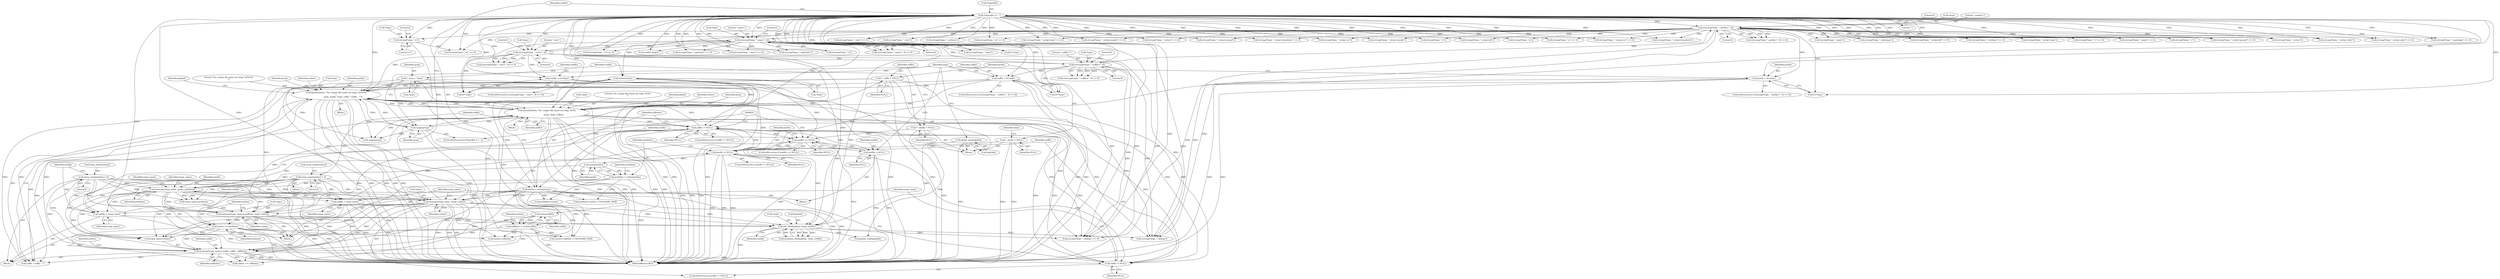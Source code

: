 digraph "0_Android_9d4853418ab2f754c2b63e091c29c5529b8b86ca_167@pointer" {
"1000413" [label="(Call,strcmp(*argv, \"-w\"))"];
"1000485" [label="(Call,(*argv)[0] == '-')"];
"1000280" [label="(Call,strncmp(*argv, \"--prefix=\", 9))"];
"1000265" [label="(Call,strncmp(*argv, \"--suffix=\", 9))"];
"1000250" [label="(Call,strncmp(*argv, \"--out=\", 6))"];
"1000173" [label="(Call,strncmp(*argv, \"--max=\", 6))"];
"1000523" [label="(Call,fprintf(stderr, \"%s: output file name too long: %s%s%s\n\",\n                     prog, prefix, *argv, suffix ? suffix : \"\"))"];
"1000589" [label="(Call,fprintf(stderr, \"%s: output file name too long: %s%s\n\",\n                     prog, *argv, suffix))"];
"1000111" [label="(Call,*  prog = *argv)"];
"1000491" [label="(Call,usage(prog))"];
"1000498" [label="(Call,strlen(*argv))"];
"1000562" [label="(Call,memcpy(temp_name, *argv, outlen))"];
"1000567" [label="(Call,temp_name[outlen] = 0)"];
"1000611" [label="(Call,temp_name[outlen] = 0)"];
"1000540" [label="(Call,memcpy(temp_name, prefix, prefixlen))"];
"1000514" [label="(Call,strlen(prefix))"];
"1000507" [label="(Call,prefix != NULL)"];
"1000124" [label="(Call,*  prefix = NULL)"];
"1000286" [label="(Call,prefix = 9+*argv)"];
"1000502" [label="(Call,outfile == NULL)"];
"1000116" [label="(Call,*  outfile = NULL)"];
"1000629" [label="(Call,outfile = NULL)"];
"1000573" [label="(Call,suffix != NULL)"];
"1000559" [label="(Call,suffix != NULL)"];
"1000120" [label="(Call,*  suffix = NULL)"];
"1000271" [label="(Call,suffix = 9+*argv)"];
"1000602" [label="(Call,memcpy(temp_name+outlen, suffix, suffixlen))"];
"1000496" [label="(Call,outlen = strlen(*argv))"];
"1000551" [label="(Call,outlen += prefixlen)"];
"1000544" [label="(Call,memcpy(temp_name+prefixlen, *argv, outlen))"];
"1000580" [label="(Call,strlen(suffix))"];
"1000578" [label="(Call,suffixlen = strlen(suffix))"];
"1000554" [label="(Call,outfile = temp_name)"];
"1000256" [label="(Call,outfile = 6+*argv)"];
"1000512" [label="(Call,prefixlen = strlen(prefix))"];
"1000621" [label="(Call,one_file(&global, *argv, outfile))"];
"1000132" [label="(Call,global_init(&global))"];
"1000616" [label="(Call,outfile = temp_name)"];
"1000432" [label="(Call,strcmp(*argv, \"-q\") == 0)"];
"1000120" [label="(Call,*  suffix = NULL)"];
"1000490" [label="(Literal,'-')"];
"1000433" [label="(Call,strcmp(*argv, \"-q\"))"];
"1000307" [label="(Call,strcmp(*argv, \"--strip=crc\") == 0)"];
"1000588" [label="(Block,)"];
"1000638" [label="(Call,global_end(&global))"];
"1000491" [label="(Call,usage(prog))"];
"1000295" [label="(Call,strcmp(*argv, \"--strip=none\"))"];
"1000387" [label="(Call,strcmp(*argv, \"--errors\"))"];
"1000621" [label="(Call,one_file(&global, *argv, outfile))"];
"1000129" [label="(Identifier,done)"];
"1000287" [label="(Identifier,prefix)"];
"1000606" [label="(Identifier,suffix)"];
"1000518" [label="(Call,prefixlen+outlen)"];
"1000550" [label="(Identifier,outlen)"];
"1000254" [label="(Literal,6)"];
"1000564" [label="(Call,*argv)"];
"1000269" [label="(Literal,9)"];
"1000406" [label="(Call,strcmp(*argv, \"--warnings\") == 0)"];
"1000541" [label="(Identifier,temp_name)"];
"1000551" [label="(Call,outlen += prefixlen)"];
"1000624" [label="(Call,*argv)"];
"1000566" [label="(Identifier,outlen)"];
"1000272" [label="(Identifier,suffix)"];
"1000255" [label="(Literal,0)"];
"1000186" [label="(Call,atol(6+*argv))"];
"1000528" [label="(Call,*argv)"];
"1000507" [label="(Call,prefix != NULL)"];
"1000523" [label="(Call,fprintf(stderr, \"%s: output file name too long: %s%s%s\n\",\n                     prog, prefix, *argv, suffix ? suffix : \"\"))"];
"1000499" [label="(Call,*argv)"];
"1000608" [label="(Call,outlen += suffixlen)"];
"1000561" [label="(Identifier,NULL)"];
"1000590" [label="(Identifier,stderr)"];
"1000187" [label="(Call,6+*argv)"];
"1000611" [label="(Call,temp_name[outlen] = 0)"];
"1000138" [label="(Identifier,argc)"];
"1000486" [label="(Call,(*argv)[0])"];
"1000517" [label="(Call,prefixlen+outlen > FILENAME_MAX)"];
"1000545" [label="(Call,temp_name+prefixlen)"];
"1000346" [label="(Call,strcmp(*argv, \"--strip=transform\") == 0)"];
"1000584" [label="(Call,outlen+suffixlen)"];
"1000475" [label="(Call,strcmp(*argv, \"--test\") == 0)"];
"1000527" [label="(Identifier,prefix)"];
"1000321" [label="(Call,strcmp(*argv, \"--strip=unsafe\"))"];
"1000568" [label="(Call,temp_name[outlen])"];
"1000172" [label="(Call,strncmp(*argv, \"--max=\", 6) == 0)"];
"1000556" [label="(Identifier,temp_name)"];
"1000427" [label="(Call,strcmp(*argv, \"--quiet\"))"];
"1000603" [label="(Call,temp_name+outlen)"];
"1000413" [label="(Call,strcmp(*argv, \"-w\"))"];
"1000320" [label="(Call,strcmp(*argv, \"--strip=unsafe\") == 0)"];
"1000281" [label="(Call,*argv)"];
"1000251" [label="(Call,*argv)"];
"1000573" [label="(Call,suffix != NULL)"];
"1000635" [label="(Call,usage(prog))"];
"1000117" [label="(Identifier,outfile)"];
"1000174" [label="(Call,*argv)"];
"1000641" [label="(MethodReturn,RET)"];
"1000508" [label="(Identifier,prefix)"];
"1000248" [label="(ControlStructure,if (strncmp(*argv, \"--out=\", 6) == 0))"];
"1000204" [label="(Call,strcmp(*argv, \"--max\") == 0)"];
"1000288" [label="(Call,9+*argv)"];
"1000372" [label="(Call,strcmp(*argv, \"--strip=all\") == 0)"];
"1000124" [label="(Call,*  prefix = NULL)"];
"1000629" [label="(Call,outfile = NULL)"];
"1000176" [label="(Literal,\"--max=\")"];
"1000258" [label="(Call,6+*argv)"];
"1000592" [label="(Identifier,prog)"];
"1000589" [label="(Call,fprintf(stderr, \"%s: output file name too long: %s%s\n\",\n                     prog, *argv, suffix))"];
"1000273" [label="(Call,9+*argv)"];
"1000536" [label="(Identifier,global)"];
"1000268" [label="(Literal,\"--suffix=\")"];
"1000414" [label="(Call,*argv)"];
"1000122" [label="(Identifier,NULL)"];
"1000525" [label="(Literal,\"%s: output file name too long: %s%s%s\n\")"];
"1000555" [label="(Identifier,outfile)"];
"1000609" [label="(Identifier,outlen)"];
"1000543" [label="(Identifier,prefixlen)"];
"1000563" [label="(Identifier,temp_name)"];
"1000513" [label="(Identifier,prefixlen)"];
"1000552" [label="(Identifier,outlen)"];
"1000178" [label="(Literal,0)"];
"1000548" [label="(Call,*argv)"];
"1000266" [label="(Call,*argv)"];
"1000578" [label="(Call,suffixlen = strlen(suffix))"];
"1000270" [label="(Literal,0)"];
"1000544" [label="(Call,memcpy(temp_name+prefixlen, *argv, outlen))"];
"1000626" [label="(Identifier,outfile)"];
"1000284" [label="(Literal,9)"];
"1000464" [label="(Call,strcmp(*argv, \"-v\"))"];
"1000485" [label="(Call,(*argv)[0] == '-')"];
"1000360" [label="(Call,strcmp(*argv, \"--strip=color\"))"];
"1000526" [label="(Identifier,prog)"];
"1000286" [label="(Call,prefix = 9+*argv)"];
"1000496" [label="(Call,outlen = strlen(*argv))"];
"1000359" [label="(Call,strcmp(*argv, \"--strip=color\") == 0)"];
"1000546" [label="(Identifier,temp_name)"];
"1000581" [label="(Identifier,suffix)"];
"1000522" [label="(Block,)"];
"1000416" [label="(Literal,\"-w\")"];
"1000498" [label="(Call,strlen(*argv))"];
"1000173" [label="(Call,strncmp(*argv, \"--max=\", 6))"];
"1000113" [label="(Call,*argv)"];
"1000386" [label="(Call,strcmp(*argv, \"--errors\") == 0)"];
"1000505" [label="(Block,)"];
"1000236" [label="(Call,strcmp(*argv, \"-o\") == 0)"];
"1000515" [label="(Identifier,prefix)"];
"1000280" [label="(Call,strncmp(*argv, \"--prefix=\", 9))"];
"1000558" [label="(ControlStructure,if (suffix != NULL))"];
"1000502" [label="(Call,outfile == NULL)"];
"1000514" [label="(Call,strlen(prefix))"];
"1000559" [label="(Call,suffix != NULL)"];
"1000334" [label="(Call,strcmp(*argv, \"--strip=unused\"))"];
"1000144" [label="(Call,strcmp(*argv, \"--debug\") == 0)"];
"1000347" [label="(Call,strcmp(*argv, \"--strip=transform\"))"];
"1000554" [label="(Call,outfile = temp_name)"];
"1000476" [label="(Call,strcmp(*argv, \"--test\"))"];
"1000458" [label="(Call,strcmp(*argv, \"--verbose\"))"];
"1000265" [label="(Call,strncmp(*argv, \"--suffix=\", 9))"];
"1000283" [label="(Literal,\"--prefix=\")"];
"1000580" [label="(Call,strlen(suffix))"];
"1000622" [label="(Call,&global)"];
"1000126" [label="(Identifier,NULL)"];
"1000504" [label="(Identifier,NULL)"];
"1000572" [label="(ControlStructure,if (suffix != NULL))"];
"1000294" [label="(Call,strcmp(*argv, \"--strip=none\") == 0)"];
"1000509" [label="(Identifier,NULL)"];
"1000373" [label="(Call,strcmp(*argv, \"--strip=all\"))"];
"1000412" [label="(Call,strcmp(*argv, \"-w\") == 0)"];
"1000542" [label="(Identifier,prefix)"];
"1000492" [label="(Identifier,prog)"];
"1000177" [label="(Literal,6)"];
"1000607" [label="(Identifier,suffixlen)"];
"1000231" [label="(Call,strcmp(*argv, \"--optimize\"))"];
"1000112" [label="(Identifier,prog)"];
"1000617" [label="(Identifier,outfile)"];
"1000510" [label="(Block,)"];
"1000512" [label="(Call,prefixlen = strlen(prefix))"];
"1000595" [label="(Identifier,suffix)"];
"1000257" [label="(Identifier,outfile)"];
"1000553" [label="(Identifier,prefixlen)"];
"1000417" [label="(Literal,0)"];
"1000579" [label="(Identifier,suffixlen)"];
"1000249" [label="(Call,strncmp(*argv, \"--out=\", 6) == 0)"];
"1000497" [label="(Identifier,outlen)"];
"1000619" [label="(Call,(void)one_file(&global, *argv, outfile))"];
"1000132" [label="(Call,global_init(&global))"];
"1000583" [label="(Call,outlen+suffixlen > FILENAME_MAX)"];
"1000457" [label="(Call,strcmp(*argv, \"--verbose\") == 0)"];
"1000562" [label="(Call,memcpy(temp_name, *argv, outlen))"];
"1000278" [label="(ControlStructure,if (strncmp(*argv, \"--prefix=\", 9) == 0))"];
"1000540" [label="(Call,memcpy(temp_name, prefix, prefixlen))"];
"1000524" [label="(Identifier,stderr)"];
"1000279" [label="(Call,strncmp(*argv, \"--prefix=\", 9) == 0)"];
"1000256" [label="(Call,outfile = 6+*argv)"];
"1000271" [label="(Call,suffix = 9+*argv)"];
"1000593" [label="(Call,*argv)"];
"1000111" [label="(Call,*  prog = *argv)"];
"1000237" [label="(Call,strcmp(*argv, \"-o\"))"];
"1000612" [label="(Call,temp_name[outlen])"];
"1000145" [label="(Call,strcmp(*argv, \"--debug\"))"];
"1000530" [label="(Call,suffix ? suffix : \"\")"];
"1000205" [label="(Call,strcmp(*argv, \"--max\"))"];
"1000285" [label="(Literal,0)"];
"1000631" [label="(Identifier,NULL)"];
"1000250" [label="(Call,strncmp(*argv, \"--out=\", 6))"];
"1000308" [label="(Call,strcmp(*argv, \"--strip=crc\"))"];
"1000121" [label="(Identifier,suffix)"];
"1000591" [label="(Literal,\"%s: output file name too long: %s%s\n\")"];
"1000253" [label="(Literal,\"--out=\")"];
"1000616" [label="(Call,outfile = temp_name)"];
"1000618" [label="(Identifier,temp_name)"];
"1000602" [label="(Call,memcpy(temp_name+outlen, suffix, suffixlen))"];
"1000494" [label="(Block,)"];
"1000574" [label="(Identifier,suffix)"];
"1000519" [label="(Identifier,prefixlen)"];
"1000567" [label="(Call,temp_name[outlen] = 0)"];
"1000118" [label="(Identifier,NULL)"];
"1000506" [label="(ControlStructure,if (prefix != NULL))"];
"1000393" [label="(Call,strcmp(*argv, \"-e\"))"];
"1000392" [label="(Call,strcmp(*argv, \"-e\") == 0)"];
"1000576" [label="(Block,)"];
"1000571" [label="(Literal,0)"];
"1000125" [label="(Identifier,prefix)"];
"1000264" [label="(Call,strncmp(*argv, \"--suffix=\", 9) == 0)"];
"1000407" [label="(Call,strcmp(*argv, \"--warnings\"))"];
"1000463" [label="(Call,strcmp(*argv, \"-v\") == 0)"];
"1000575" [label="(Identifier,NULL)"];
"1000560" [label="(Identifier,suffix)"];
"1000503" [label="(Identifier,outfile)"];
"1000484" [label="(ControlStructure,if ((*argv)[0] == '-'))"];
"1000116" [label="(Call,*  outfile = NULL)"];
"1000630" [label="(Identifier,outfile)"];
"1000426" [label="(Call,strcmp(*argv, \"--quiet\") == 0)"];
"1000263" [label="(ControlStructure,if (strncmp(*argv, \"--suffix=\", 9) == 0))"];
"1000133" [label="(Call,&global)"];
"1000501" [label="(ControlStructure,if (outfile == NULL))"];
"1000333" [label="(Call,strcmp(*argv, \"--strip=unused\") == 0)"];
"1000585" [label="(Identifier,outlen)"];
"1000615" [label="(Literal,0)"];
"1000230" [label="(Call,strcmp(*argv, \"--optimize\") == 0)"];
"1000108" [label="(Block,)"];
"1000598" [label="(Identifier,global)"];
"1000569" [label="(Identifier,temp_name)"];
"1000413" -> "1000412"  [label="AST: "];
"1000413" -> "1000416"  [label="CFG: "];
"1000414" -> "1000413"  [label="AST: "];
"1000416" -> "1000413"  [label="AST: "];
"1000417" -> "1000413"  [label="CFG: "];
"1000413" -> "1000641"  [label="DDG: "];
"1000485" -> "1000413"  [label="DDG: "];
"1000280" -> "1000413"  [label="DDG: "];
"1000485" -> "1000484"  [label="AST: "];
"1000485" -> "1000490"  [label="CFG: "];
"1000486" -> "1000485"  [label="AST: "];
"1000490" -> "1000485"  [label="AST: "];
"1000492" -> "1000485"  [label="CFG: "];
"1000497" -> "1000485"  [label="CFG: "];
"1000485" -> "1000641"  [label="DDG: "];
"1000485" -> "1000641"  [label="DDG: "];
"1000485" -> "1000144"  [label="DDG: "];
"1000485" -> "1000145"  [label="DDG: "];
"1000485" -> "1000173"  [label="DDG: "];
"1000485" -> "1000186"  [label="DDG: "];
"1000485" -> "1000187"  [label="DDG: "];
"1000485" -> "1000204"  [label="DDG: "];
"1000485" -> "1000205"  [label="DDG: "];
"1000485" -> "1000230"  [label="DDG: "];
"1000485" -> "1000231"  [label="DDG: "];
"1000485" -> "1000236"  [label="DDG: "];
"1000485" -> "1000237"  [label="DDG: "];
"1000485" -> "1000250"  [label="DDG: "];
"1000485" -> "1000256"  [label="DDG: "];
"1000485" -> "1000258"  [label="DDG: "];
"1000485" -> "1000265"  [label="DDG: "];
"1000485" -> "1000271"  [label="DDG: "];
"1000485" -> "1000273"  [label="DDG: "];
"1000485" -> "1000280"  [label="DDG: "];
"1000485" -> "1000286"  [label="DDG: "];
"1000485" -> "1000288"  [label="DDG: "];
"1000485" -> "1000294"  [label="DDG: "];
"1000485" -> "1000295"  [label="DDG: "];
"1000485" -> "1000307"  [label="DDG: "];
"1000485" -> "1000308"  [label="DDG: "];
"1000485" -> "1000320"  [label="DDG: "];
"1000485" -> "1000321"  [label="DDG: "];
"1000485" -> "1000333"  [label="DDG: "];
"1000485" -> "1000334"  [label="DDG: "];
"1000485" -> "1000346"  [label="DDG: "];
"1000485" -> "1000347"  [label="DDG: "];
"1000485" -> "1000359"  [label="DDG: "];
"1000485" -> "1000360"  [label="DDG: "];
"1000485" -> "1000372"  [label="DDG: "];
"1000485" -> "1000373"  [label="DDG: "];
"1000485" -> "1000386"  [label="DDG: "];
"1000485" -> "1000387"  [label="DDG: "];
"1000485" -> "1000392"  [label="DDG: "];
"1000485" -> "1000393"  [label="DDG: "];
"1000485" -> "1000406"  [label="DDG: "];
"1000485" -> "1000407"  [label="DDG: "];
"1000485" -> "1000412"  [label="DDG: "];
"1000485" -> "1000426"  [label="DDG: "];
"1000485" -> "1000427"  [label="DDG: "];
"1000485" -> "1000432"  [label="DDG: "];
"1000485" -> "1000433"  [label="DDG: "];
"1000485" -> "1000457"  [label="DDG: "];
"1000485" -> "1000458"  [label="DDG: "];
"1000485" -> "1000463"  [label="DDG: "];
"1000485" -> "1000464"  [label="DDG: "];
"1000485" -> "1000475"  [label="DDG: "];
"1000485" -> "1000476"  [label="DDG: "];
"1000485" -> "1000498"  [label="DDG: "];
"1000485" -> "1000523"  [label="DDG: "];
"1000485" -> "1000544"  [label="DDG: "];
"1000485" -> "1000562"  [label="DDG: "];
"1000485" -> "1000589"  [label="DDG: "];
"1000485" -> "1000621"  [label="DDG: "];
"1000280" -> "1000279"  [label="AST: "];
"1000280" -> "1000284"  [label="CFG: "];
"1000281" -> "1000280"  [label="AST: "];
"1000283" -> "1000280"  [label="AST: "];
"1000284" -> "1000280"  [label="AST: "];
"1000285" -> "1000280"  [label="CFG: "];
"1000280" -> "1000144"  [label="DDG: "];
"1000280" -> "1000145"  [label="DDG: "];
"1000280" -> "1000173"  [label="DDG: "];
"1000280" -> "1000279"  [label="DDG: "];
"1000280" -> "1000279"  [label="DDG: "];
"1000280" -> "1000279"  [label="DDG: "];
"1000265" -> "1000280"  [label="DDG: "];
"1000280" -> "1000286"  [label="DDG: "];
"1000280" -> "1000288"  [label="DDG: "];
"1000280" -> "1000294"  [label="DDG: "];
"1000280" -> "1000295"  [label="DDG: "];
"1000280" -> "1000307"  [label="DDG: "];
"1000280" -> "1000308"  [label="DDG: "];
"1000280" -> "1000320"  [label="DDG: "];
"1000280" -> "1000321"  [label="DDG: "];
"1000280" -> "1000333"  [label="DDG: "];
"1000280" -> "1000334"  [label="DDG: "];
"1000280" -> "1000346"  [label="DDG: "];
"1000280" -> "1000347"  [label="DDG: "];
"1000280" -> "1000359"  [label="DDG: "];
"1000280" -> "1000360"  [label="DDG: "];
"1000280" -> "1000372"  [label="DDG: "];
"1000280" -> "1000373"  [label="DDG: "];
"1000280" -> "1000386"  [label="DDG: "];
"1000280" -> "1000387"  [label="DDG: "];
"1000280" -> "1000392"  [label="DDG: "];
"1000280" -> "1000393"  [label="DDG: "];
"1000280" -> "1000406"  [label="DDG: "];
"1000280" -> "1000407"  [label="DDG: "];
"1000280" -> "1000412"  [label="DDG: "];
"1000280" -> "1000426"  [label="DDG: "];
"1000280" -> "1000427"  [label="DDG: "];
"1000280" -> "1000432"  [label="DDG: "];
"1000280" -> "1000433"  [label="DDG: "];
"1000280" -> "1000457"  [label="DDG: "];
"1000280" -> "1000458"  [label="DDG: "];
"1000280" -> "1000463"  [label="DDG: "];
"1000280" -> "1000464"  [label="DDG: "];
"1000280" -> "1000475"  [label="DDG: "];
"1000280" -> "1000476"  [label="DDG: "];
"1000280" -> "1000498"  [label="DDG: "];
"1000265" -> "1000264"  [label="AST: "];
"1000265" -> "1000269"  [label="CFG: "];
"1000266" -> "1000265"  [label="AST: "];
"1000268" -> "1000265"  [label="AST: "];
"1000269" -> "1000265"  [label="AST: "];
"1000270" -> "1000265"  [label="CFG: "];
"1000265" -> "1000144"  [label="DDG: "];
"1000265" -> "1000145"  [label="DDG: "];
"1000265" -> "1000173"  [label="DDG: "];
"1000265" -> "1000264"  [label="DDG: "];
"1000265" -> "1000264"  [label="DDG: "];
"1000265" -> "1000264"  [label="DDG: "];
"1000250" -> "1000265"  [label="DDG: "];
"1000265" -> "1000271"  [label="DDG: "];
"1000265" -> "1000273"  [label="DDG: "];
"1000250" -> "1000249"  [label="AST: "];
"1000250" -> "1000254"  [label="CFG: "];
"1000251" -> "1000250"  [label="AST: "];
"1000253" -> "1000250"  [label="AST: "];
"1000254" -> "1000250"  [label="AST: "];
"1000255" -> "1000250"  [label="CFG: "];
"1000250" -> "1000144"  [label="DDG: "];
"1000250" -> "1000145"  [label="DDG: "];
"1000250" -> "1000173"  [label="DDG: "];
"1000250" -> "1000249"  [label="DDG: "];
"1000250" -> "1000249"  [label="DDG: "];
"1000250" -> "1000249"  [label="DDG: "];
"1000173" -> "1000250"  [label="DDG: "];
"1000250" -> "1000256"  [label="DDG: "];
"1000250" -> "1000258"  [label="DDG: "];
"1000173" -> "1000172"  [label="AST: "];
"1000173" -> "1000177"  [label="CFG: "];
"1000174" -> "1000173"  [label="AST: "];
"1000176" -> "1000173"  [label="AST: "];
"1000177" -> "1000173"  [label="AST: "];
"1000178" -> "1000173"  [label="CFG: "];
"1000173" -> "1000144"  [label="DDG: "];
"1000173" -> "1000145"  [label="DDG: "];
"1000173" -> "1000172"  [label="DDG: "];
"1000173" -> "1000172"  [label="DDG: "];
"1000173" -> "1000172"  [label="DDG: "];
"1000523" -> "1000173"  [label="DDG: "];
"1000621" -> "1000173"  [label="DDG: "];
"1000589" -> "1000173"  [label="DDG: "];
"1000173" -> "1000186"  [label="DDG: "];
"1000173" -> "1000187"  [label="DDG: "];
"1000173" -> "1000204"  [label="DDG: "];
"1000173" -> "1000205"  [label="DDG: "];
"1000173" -> "1000230"  [label="DDG: "];
"1000173" -> "1000231"  [label="DDG: "];
"1000173" -> "1000236"  [label="DDG: "];
"1000173" -> "1000237"  [label="DDG: "];
"1000523" -> "1000522"  [label="AST: "];
"1000523" -> "1000530"  [label="CFG: "];
"1000524" -> "1000523"  [label="AST: "];
"1000525" -> "1000523"  [label="AST: "];
"1000526" -> "1000523"  [label="AST: "];
"1000527" -> "1000523"  [label="AST: "];
"1000528" -> "1000523"  [label="AST: "];
"1000530" -> "1000523"  [label="AST: "];
"1000536" -> "1000523"  [label="CFG: "];
"1000523" -> "1000641"  [label="DDG: "];
"1000523" -> "1000641"  [label="DDG: "];
"1000523" -> "1000641"  [label="DDG: "];
"1000523" -> "1000641"  [label="DDG: "];
"1000523" -> "1000641"  [label="DDG: "];
"1000523" -> "1000641"  [label="DDG: "];
"1000523" -> "1000144"  [label="DDG: "];
"1000523" -> "1000145"  [label="DDG: "];
"1000523" -> "1000491"  [label="DDG: "];
"1000523" -> "1000507"  [label="DDG: "];
"1000589" -> "1000523"  [label="DDG: "];
"1000589" -> "1000523"  [label="DDG: "];
"1000589" -> "1000523"  [label="DDG: "];
"1000111" -> "1000523"  [label="DDG: "];
"1000491" -> "1000523"  [label="DDG: "];
"1000514" -> "1000523"  [label="DDG: "];
"1000498" -> "1000523"  [label="DDG: "];
"1000120" -> "1000523"  [label="DDG: "];
"1000573" -> "1000523"  [label="DDG: "];
"1000271" -> "1000523"  [label="DDG: "];
"1000602" -> "1000523"  [label="DDG: "];
"1000523" -> "1000589"  [label="DDG: "];
"1000523" -> "1000589"  [label="DDG: "];
"1000523" -> "1000635"  [label="DDG: "];
"1000589" -> "1000588"  [label="AST: "];
"1000589" -> "1000595"  [label="CFG: "];
"1000590" -> "1000589"  [label="AST: "];
"1000591" -> "1000589"  [label="AST: "];
"1000592" -> "1000589"  [label="AST: "];
"1000593" -> "1000589"  [label="AST: "];
"1000595" -> "1000589"  [label="AST: "];
"1000598" -> "1000589"  [label="CFG: "];
"1000589" -> "1000641"  [label="DDG: "];
"1000589" -> "1000641"  [label="DDG: "];
"1000589" -> "1000641"  [label="DDG: "];
"1000589" -> "1000641"  [label="DDG: "];
"1000589" -> "1000641"  [label="DDG: "];
"1000589" -> "1000144"  [label="DDG: "];
"1000589" -> "1000145"  [label="DDG: "];
"1000589" -> "1000491"  [label="DDG: "];
"1000589" -> "1000530"  [label="DDG: "];
"1000589" -> "1000559"  [label="DDG: "];
"1000589" -> "1000573"  [label="DDG: "];
"1000111" -> "1000589"  [label="DDG: "];
"1000491" -> "1000589"  [label="DDG: "];
"1000498" -> "1000589"  [label="DDG: "];
"1000562" -> "1000589"  [label="DDG: "];
"1000544" -> "1000589"  [label="DDG: "];
"1000580" -> "1000589"  [label="DDG: "];
"1000589" -> "1000635"  [label="DDG: "];
"1000111" -> "1000108"  [label="AST: "];
"1000111" -> "1000113"  [label="CFG: "];
"1000112" -> "1000111"  [label="AST: "];
"1000113" -> "1000111"  [label="AST: "];
"1000117" -> "1000111"  [label="CFG: "];
"1000111" -> "1000641"  [label="DDG: "];
"1000111" -> "1000641"  [label="DDG: "];
"1000111" -> "1000491"  [label="DDG: "];
"1000111" -> "1000635"  [label="DDG: "];
"1000491" -> "1000484"  [label="AST: "];
"1000491" -> "1000492"  [label="CFG: "];
"1000492" -> "1000491"  [label="AST: "];
"1000138" -> "1000491"  [label="CFG: "];
"1000491" -> "1000641"  [label="DDG: "];
"1000491" -> "1000641"  [label="DDG: "];
"1000491" -> "1000635"  [label="DDG: "];
"1000498" -> "1000496"  [label="AST: "];
"1000498" -> "1000499"  [label="CFG: "];
"1000499" -> "1000498"  [label="AST: "];
"1000496" -> "1000498"  [label="CFG: "];
"1000498" -> "1000496"  [label="DDG: "];
"1000498" -> "1000544"  [label="DDG: "];
"1000498" -> "1000562"  [label="DDG: "];
"1000498" -> "1000621"  [label="DDG: "];
"1000562" -> "1000558"  [label="AST: "];
"1000562" -> "1000566"  [label="CFG: "];
"1000563" -> "1000562"  [label="AST: "];
"1000564" -> "1000562"  [label="AST: "];
"1000566" -> "1000562"  [label="AST: "];
"1000569" -> "1000562"  [label="CFG: "];
"1000562" -> "1000641"  [label="DDG: "];
"1000562" -> "1000641"  [label="DDG: "];
"1000562" -> "1000641"  [label="DDG: "];
"1000562" -> "1000540"  [label="DDG: "];
"1000567" -> "1000562"  [label="DDG: "];
"1000611" -> "1000562"  [label="DDG: "];
"1000540" -> "1000562"  [label="DDG: "];
"1000496" -> "1000562"  [label="DDG: "];
"1000562" -> "1000583"  [label="DDG: "];
"1000562" -> "1000584"  [label="DDG: "];
"1000562" -> "1000602"  [label="DDG: "];
"1000562" -> "1000602"  [label="DDG: "];
"1000562" -> "1000603"  [label="DDG: "];
"1000562" -> "1000603"  [label="DDG: "];
"1000562" -> "1000608"  [label="DDG: "];
"1000562" -> "1000616"  [label="DDG: "];
"1000562" -> "1000621"  [label="DDG: "];
"1000567" -> "1000505"  [label="AST: "];
"1000567" -> "1000571"  [label="CFG: "];
"1000568" -> "1000567"  [label="AST: "];
"1000571" -> "1000567"  [label="AST: "];
"1000574" -> "1000567"  [label="CFG: "];
"1000567" -> "1000641"  [label="DDG: "];
"1000567" -> "1000540"  [label="DDG: "];
"1000567" -> "1000544"  [label="DDG: "];
"1000567" -> "1000545"  [label="DDG: "];
"1000567" -> "1000554"  [label="DDG: "];
"1000567" -> "1000602"  [label="DDG: "];
"1000567" -> "1000603"  [label="DDG: "];
"1000567" -> "1000616"  [label="DDG: "];
"1000611" -> "1000576"  [label="AST: "];
"1000611" -> "1000615"  [label="CFG: "];
"1000612" -> "1000611"  [label="AST: "];
"1000615" -> "1000611"  [label="AST: "];
"1000617" -> "1000611"  [label="CFG: "];
"1000611" -> "1000641"  [label="DDG: "];
"1000611" -> "1000540"  [label="DDG: "];
"1000611" -> "1000544"  [label="DDG: "];
"1000611" -> "1000545"  [label="DDG: "];
"1000611" -> "1000554"  [label="DDG: "];
"1000611" -> "1000602"  [label="DDG: "];
"1000611" -> "1000603"  [label="DDG: "];
"1000611" -> "1000616"  [label="DDG: "];
"1000540" -> "1000510"  [label="AST: "];
"1000540" -> "1000543"  [label="CFG: "];
"1000541" -> "1000540"  [label="AST: "];
"1000542" -> "1000540"  [label="AST: "];
"1000543" -> "1000540"  [label="AST: "];
"1000546" -> "1000540"  [label="CFG: "];
"1000540" -> "1000641"  [label="DDG: "];
"1000540" -> "1000641"  [label="DDG: "];
"1000540" -> "1000507"  [label="DDG: "];
"1000514" -> "1000540"  [label="DDG: "];
"1000512" -> "1000540"  [label="DDG: "];
"1000540" -> "1000544"  [label="DDG: "];
"1000540" -> "1000544"  [label="DDG: "];
"1000540" -> "1000545"  [label="DDG: "];
"1000540" -> "1000545"  [label="DDG: "];
"1000540" -> "1000551"  [label="DDG: "];
"1000540" -> "1000554"  [label="DDG: "];
"1000540" -> "1000602"  [label="DDG: "];
"1000540" -> "1000603"  [label="DDG: "];
"1000540" -> "1000616"  [label="DDG: "];
"1000514" -> "1000512"  [label="AST: "];
"1000514" -> "1000515"  [label="CFG: "];
"1000515" -> "1000514"  [label="AST: "];
"1000512" -> "1000514"  [label="CFG: "];
"1000514" -> "1000512"  [label="DDG: "];
"1000507" -> "1000514"  [label="DDG: "];
"1000507" -> "1000506"  [label="AST: "];
"1000507" -> "1000509"  [label="CFG: "];
"1000508" -> "1000507"  [label="AST: "];
"1000509" -> "1000507"  [label="AST: "];
"1000513" -> "1000507"  [label="CFG: "];
"1000560" -> "1000507"  [label="CFG: "];
"1000507" -> "1000641"  [label="DDG: "];
"1000507" -> "1000641"  [label="DDG: "];
"1000507" -> "1000641"  [label="DDG: "];
"1000507" -> "1000502"  [label="DDG: "];
"1000124" -> "1000507"  [label="DDG: "];
"1000286" -> "1000507"  [label="DDG: "];
"1000502" -> "1000507"  [label="DDG: "];
"1000507" -> "1000559"  [label="DDG: "];
"1000507" -> "1000573"  [label="DDG: "];
"1000124" -> "1000108"  [label="AST: "];
"1000124" -> "1000126"  [label="CFG: "];
"1000125" -> "1000124"  [label="AST: "];
"1000126" -> "1000124"  [label="AST: "];
"1000129" -> "1000124"  [label="CFG: "];
"1000124" -> "1000641"  [label="DDG: "];
"1000124" -> "1000641"  [label="DDG: "];
"1000286" -> "1000278"  [label="AST: "];
"1000286" -> "1000288"  [label="CFG: "];
"1000287" -> "1000286"  [label="AST: "];
"1000288" -> "1000286"  [label="AST: "];
"1000138" -> "1000286"  [label="CFG: "];
"1000286" -> "1000641"  [label="DDG: "];
"1000286" -> "1000641"  [label="DDG: "];
"1000502" -> "1000501"  [label="AST: "];
"1000502" -> "1000504"  [label="CFG: "];
"1000503" -> "1000502"  [label="AST: "];
"1000504" -> "1000502"  [label="AST: "];
"1000508" -> "1000502"  [label="CFG: "];
"1000620" -> "1000502"  [label="CFG: "];
"1000502" -> "1000641"  [label="DDG: "];
"1000502" -> "1000641"  [label="DDG: "];
"1000116" -> "1000502"  [label="DDG: "];
"1000629" -> "1000502"  [label="DDG: "];
"1000554" -> "1000502"  [label="DDG: "];
"1000256" -> "1000502"  [label="DDG: "];
"1000573" -> "1000502"  [label="DDG: "];
"1000502" -> "1000621"  [label="DDG: "];
"1000502" -> "1000629"  [label="DDG: "];
"1000116" -> "1000108"  [label="AST: "];
"1000116" -> "1000118"  [label="CFG: "];
"1000117" -> "1000116"  [label="AST: "];
"1000118" -> "1000116"  [label="AST: "];
"1000121" -> "1000116"  [label="CFG: "];
"1000116" -> "1000641"  [label="DDG: "];
"1000629" -> "1000494"  [label="AST: "];
"1000629" -> "1000631"  [label="CFG: "];
"1000630" -> "1000629"  [label="AST: "];
"1000631" -> "1000629"  [label="AST: "];
"1000138" -> "1000629"  [label="CFG: "];
"1000629" -> "1000641"  [label="DDG: "];
"1000629" -> "1000641"  [label="DDG: "];
"1000573" -> "1000629"  [label="DDG: "];
"1000573" -> "1000572"  [label="AST: "];
"1000573" -> "1000575"  [label="CFG: "];
"1000574" -> "1000573"  [label="AST: "];
"1000575" -> "1000573"  [label="AST: "];
"1000579" -> "1000573"  [label="CFG: "];
"1000620" -> "1000573"  [label="CFG: "];
"1000573" -> "1000641"  [label="DDG: "];
"1000573" -> "1000641"  [label="DDG: "];
"1000573" -> "1000641"  [label="DDG: "];
"1000573" -> "1000530"  [label="DDG: "];
"1000573" -> "1000559"  [label="DDG: "];
"1000559" -> "1000573"  [label="DDG: "];
"1000559" -> "1000573"  [label="DDG: "];
"1000120" -> "1000573"  [label="DDG: "];
"1000271" -> "1000573"  [label="DDG: "];
"1000602" -> "1000573"  [label="DDG: "];
"1000573" -> "1000580"  [label="DDG: "];
"1000559" -> "1000558"  [label="AST: "];
"1000559" -> "1000561"  [label="CFG: "];
"1000560" -> "1000559"  [label="AST: "];
"1000561" -> "1000559"  [label="AST: "];
"1000563" -> "1000559"  [label="CFG: "];
"1000569" -> "1000559"  [label="CFG: "];
"1000120" -> "1000559"  [label="DDG: "];
"1000271" -> "1000559"  [label="DDG: "];
"1000602" -> "1000559"  [label="DDG: "];
"1000120" -> "1000108"  [label="AST: "];
"1000120" -> "1000122"  [label="CFG: "];
"1000121" -> "1000120"  [label="AST: "];
"1000122" -> "1000120"  [label="AST: "];
"1000125" -> "1000120"  [label="CFG: "];
"1000120" -> "1000641"  [label="DDG: "];
"1000120" -> "1000530"  [label="DDG: "];
"1000271" -> "1000263"  [label="AST: "];
"1000271" -> "1000273"  [label="CFG: "];
"1000272" -> "1000271"  [label="AST: "];
"1000273" -> "1000271"  [label="AST: "];
"1000138" -> "1000271"  [label="CFG: "];
"1000271" -> "1000641"  [label="DDG: "];
"1000271" -> "1000641"  [label="DDG: "];
"1000271" -> "1000530"  [label="DDG: "];
"1000602" -> "1000576"  [label="AST: "];
"1000602" -> "1000607"  [label="CFG: "];
"1000603" -> "1000602"  [label="AST: "];
"1000606" -> "1000602"  [label="AST: "];
"1000607" -> "1000602"  [label="AST: "];
"1000609" -> "1000602"  [label="CFG: "];
"1000602" -> "1000641"  [label="DDG: "];
"1000602" -> "1000641"  [label="DDG: "];
"1000602" -> "1000641"  [label="DDG: "];
"1000602" -> "1000530"  [label="DDG: "];
"1000496" -> "1000602"  [label="DDG: "];
"1000551" -> "1000602"  [label="DDG: "];
"1000580" -> "1000602"  [label="DDG: "];
"1000578" -> "1000602"  [label="DDG: "];
"1000602" -> "1000608"  [label="DDG: "];
"1000496" -> "1000494"  [label="AST: "];
"1000497" -> "1000496"  [label="AST: "];
"1000503" -> "1000496"  [label="CFG: "];
"1000496" -> "1000641"  [label="DDG: "];
"1000496" -> "1000641"  [label="DDG: "];
"1000496" -> "1000517"  [label="DDG: "];
"1000496" -> "1000518"  [label="DDG: "];
"1000496" -> "1000544"  [label="DDG: "];
"1000496" -> "1000583"  [label="DDG: "];
"1000496" -> "1000584"  [label="DDG: "];
"1000496" -> "1000603"  [label="DDG: "];
"1000496" -> "1000608"  [label="DDG: "];
"1000551" -> "1000510"  [label="AST: "];
"1000551" -> "1000553"  [label="CFG: "];
"1000552" -> "1000551"  [label="AST: "];
"1000553" -> "1000551"  [label="AST: "];
"1000555" -> "1000551"  [label="CFG: "];
"1000551" -> "1000641"  [label="DDG: "];
"1000551" -> "1000641"  [label="DDG: "];
"1000544" -> "1000551"  [label="DDG: "];
"1000551" -> "1000583"  [label="DDG: "];
"1000551" -> "1000584"  [label="DDG: "];
"1000551" -> "1000603"  [label="DDG: "];
"1000551" -> "1000608"  [label="DDG: "];
"1000544" -> "1000510"  [label="AST: "];
"1000544" -> "1000550"  [label="CFG: "];
"1000545" -> "1000544"  [label="AST: "];
"1000548" -> "1000544"  [label="AST: "];
"1000550" -> "1000544"  [label="AST: "];
"1000552" -> "1000544"  [label="CFG: "];
"1000544" -> "1000641"  [label="DDG: "];
"1000544" -> "1000641"  [label="DDG: "];
"1000544" -> "1000621"  [label="DDG: "];
"1000580" -> "1000578"  [label="AST: "];
"1000580" -> "1000581"  [label="CFG: "];
"1000581" -> "1000580"  [label="AST: "];
"1000578" -> "1000580"  [label="CFG: "];
"1000580" -> "1000578"  [label="DDG: "];
"1000578" -> "1000576"  [label="AST: "];
"1000579" -> "1000578"  [label="AST: "];
"1000585" -> "1000578"  [label="CFG: "];
"1000578" -> "1000641"  [label="DDG: "];
"1000578" -> "1000583"  [label="DDG: "];
"1000578" -> "1000584"  [label="DDG: "];
"1000554" -> "1000510"  [label="AST: "];
"1000554" -> "1000556"  [label="CFG: "];
"1000555" -> "1000554"  [label="AST: "];
"1000556" -> "1000554"  [label="AST: "];
"1000569" -> "1000554"  [label="CFG: "];
"1000554" -> "1000641"  [label="DDG: "];
"1000554" -> "1000641"  [label="DDG: "];
"1000554" -> "1000621"  [label="DDG: "];
"1000256" -> "1000248"  [label="AST: "];
"1000256" -> "1000258"  [label="CFG: "];
"1000257" -> "1000256"  [label="AST: "];
"1000258" -> "1000256"  [label="AST: "];
"1000138" -> "1000256"  [label="CFG: "];
"1000256" -> "1000641"  [label="DDG: "];
"1000256" -> "1000641"  [label="DDG: "];
"1000512" -> "1000510"  [label="AST: "];
"1000513" -> "1000512"  [label="AST: "];
"1000519" -> "1000512"  [label="CFG: "];
"1000512" -> "1000641"  [label="DDG: "];
"1000512" -> "1000517"  [label="DDG: "];
"1000512" -> "1000518"  [label="DDG: "];
"1000621" -> "1000619"  [label="AST: "];
"1000621" -> "1000626"  [label="CFG: "];
"1000622" -> "1000621"  [label="AST: "];
"1000624" -> "1000621"  [label="AST: "];
"1000626" -> "1000621"  [label="AST: "];
"1000619" -> "1000621"  [label="CFG: "];
"1000621" -> "1000641"  [label="DDG: "];
"1000621" -> "1000144"  [label="DDG: "];
"1000621" -> "1000145"  [label="DDG: "];
"1000621" -> "1000619"  [label="DDG: "];
"1000621" -> "1000619"  [label="DDG: "];
"1000621" -> "1000619"  [label="DDG: "];
"1000132" -> "1000621"  [label="DDG: "];
"1000616" -> "1000621"  [label="DDG: "];
"1000621" -> "1000638"  [label="DDG: "];
"1000132" -> "1000108"  [label="AST: "];
"1000132" -> "1000133"  [label="CFG: "];
"1000133" -> "1000132"  [label="AST: "];
"1000138" -> "1000132"  [label="CFG: "];
"1000132" -> "1000641"  [label="DDG: "];
"1000132" -> "1000638"  [label="DDG: "];
"1000616" -> "1000576"  [label="AST: "];
"1000616" -> "1000618"  [label="CFG: "];
"1000617" -> "1000616"  [label="AST: "];
"1000618" -> "1000616"  [label="AST: "];
"1000620" -> "1000616"  [label="CFG: "];
"1000616" -> "1000641"  [label="DDG: "];
}
